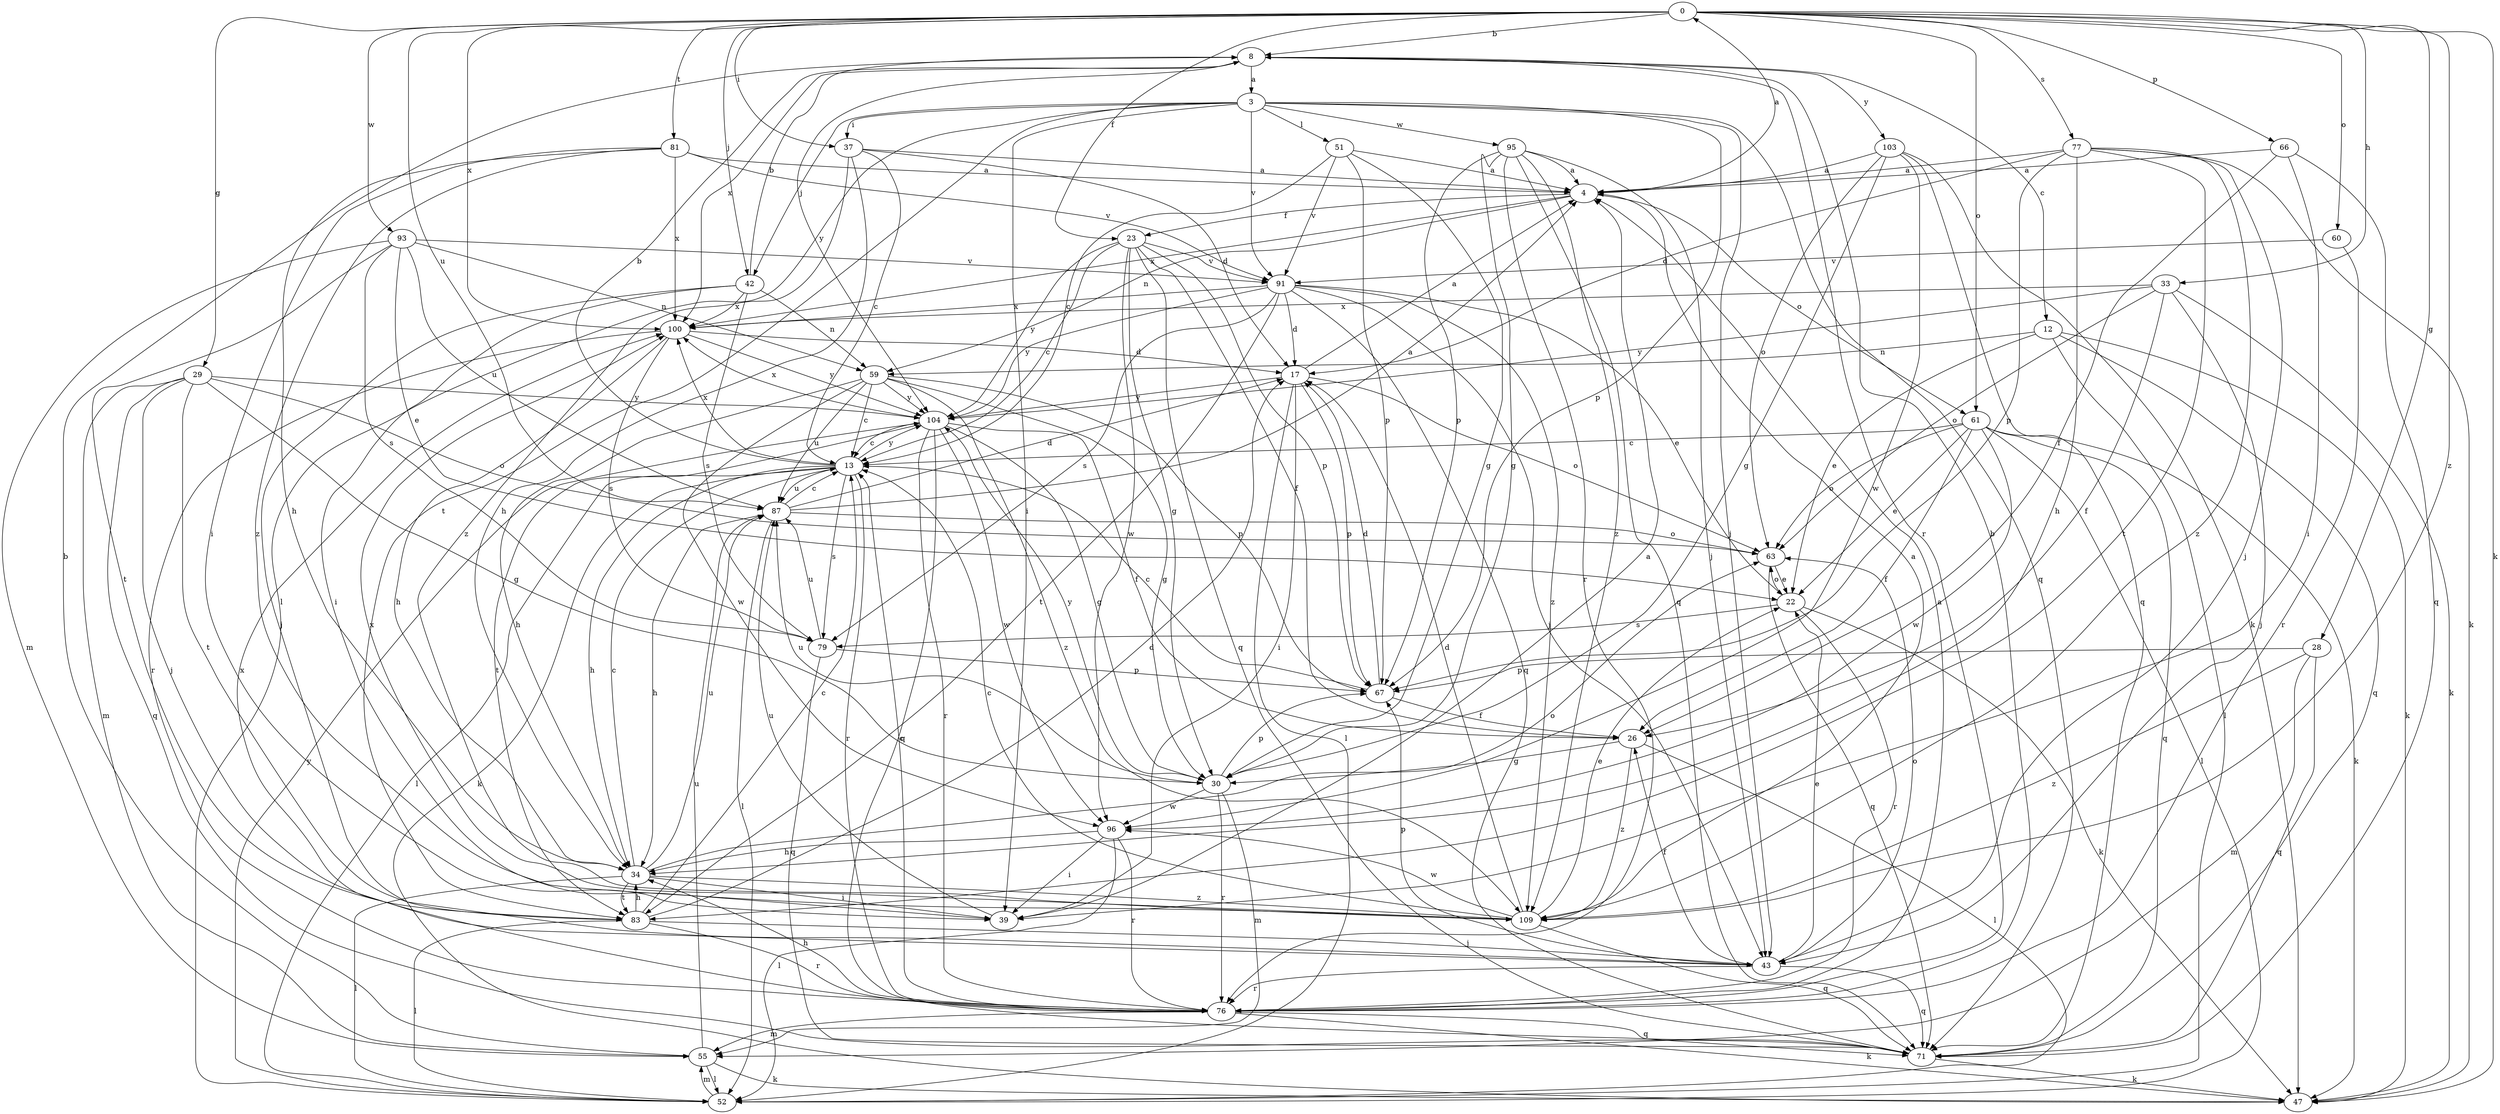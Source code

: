 strict digraph  {
0;
3;
4;
8;
12;
13;
17;
22;
23;
26;
28;
29;
30;
33;
34;
37;
39;
42;
43;
47;
51;
52;
55;
59;
60;
61;
63;
66;
67;
71;
76;
77;
79;
81;
83;
87;
91;
93;
95;
96;
100;
103;
104;
109;
0 -> 8  [label=b];
0 -> 23  [label=f];
0 -> 28  [label=g];
0 -> 29  [label=g];
0 -> 33  [label=h];
0 -> 37  [label=i];
0 -> 42  [label=j];
0 -> 47  [label=k];
0 -> 60  [label=o];
0 -> 61  [label=o];
0 -> 66  [label=p];
0 -> 77  [label=s];
0 -> 81  [label=t];
0 -> 87  [label=u];
0 -> 93  [label=w];
0 -> 100  [label=x];
0 -> 109  [label=z];
3 -> 37  [label=i];
3 -> 39  [label=i];
3 -> 42  [label=j];
3 -> 43  [label=j];
3 -> 51  [label=l];
3 -> 52  [label=l];
3 -> 67  [label=p];
3 -> 71  [label=q];
3 -> 83  [label=t];
3 -> 91  [label=v];
3 -> 95  [label=w];
4 -> 0  [label=a];
4 -> 23  [label=f];
4 -> 59  [label=n];
4 -> 61  [label=o];
4 -> 100  [label=x];
8 -> 3  [label=a];
8 -> 12  [label=c];
8 -> 76  [label=r];
8 -> 100  [label=x];
8 -> 103  [label=y];
8 -> 104  [label=y];
12 -> 22  [label=e];
12 -> 47  [label=k];
12 -> 52  [label=l];
12 -> 59  [label=n];
12 -> 71  [label=q];
13 -> 8  [label=b];
13 -> 34  [label=h];
13 -> 47  [label=k];
13 -> 52  [label=l];
13 -> 76  [label=r];
13 -> 79  [label=s];
13 -> 87  [label=u];
13 -> 100  [label=x];
13 -> 104  [label=y];
17 -> 4  [label=a];
17 -> 39  [label=i];
17 -> 52  [label=l];
17 -> 63  [label=o];
17 -> 67  [label=p];
17 -> 104  [label=y];
22 -> 47  [label=k];
22 -> 63  [label=o];
22 -> 76  [label=r];
22 -> 79  [label=s];
23 -> 13  [label=c];
23 -> 26  [label=f];
23 -> 30  [label=g];
23 -> 67  [label=p];
23 -> 71  [label=q];
23 -> 91  [label=v];
23 -> 96  [label=w];
23 -> 104  [label=y];
26 -> 30  [label=g];
26 -> 52  [label=l];
26 -> 109  [label=z];
28 -> 55  [label=m];
28 -> 67  [label=p];
28 -> 71  [label=q];
28 -> 109  [label=z];
29 -> 30  [label=g];
29 -> 43  [label=j];
29 -> 55  [label=m];
29 -> 63  [label=o];
29 -> 71  [label=q];
29 -> 83  [label=t];
29 -> 104  [label=y];
30 -> 55  [label=m];
30 -> 67  [label=p];
30 -> 76  [label=r];
30 -> 87  [label=u];
30 -> 96  [label=w];
30 -> 104  [label=y];
33 -> 26  [label=f];
33 -> 43  [label=j];
33 -> 47  [label=k];
33 -> 63  [label=o];
33 -> 100  [label=x];
33 -> 104  [label=y];
34 -> 13  [label=c];
34 -> 39  [label=i];
34 -> 52  [label=l];
34 -> 63  [label=o];
34 -> 83  [label=t];
34 -> 87  [label=u];
34 -> 109  [label=z];
37 -> 4  [label=a];
37 -> 13  [label=c];
37 -> 17  [label=d];
37 -> 34  [label=h];
37 -> 109  [label=z];
39 -> 4  [label=a];
39 -> 87  [label=u];
42 -> 8  [label=b];
42 -> 39  [label=i];
42 -> 43  [label=j];
42 -> 59  [label=n];
42 -> 79  [label=s];
42 -> 100  [label=x];
43 -> 22  [label=e];
43 -> 26  [label=f];
43 -> 63  [label=o];
43 -> 67  [label=p];
43 -> 71  [label=q];
43 -> 76  [label=r];
51 -> 4  [label=a];
51 -> 13  [label=c];
51 -> 30  [label=g];
51 -> 67  [label=p];
51 -> 91  [label=v];
52 -> 55  [label=m];
52 -> 104  [label=y];
55 -> 8  [label=b];
55 -> 47  [label=k];
55 -> 52  [label=l];
55 -> 87  [label=u];
59 -> 13  [label=c];
59 -> 30  [label=g];
59 -> 34  [label=h];
59 -> 67  [label=p];
59 -> 87  [label=u];
59 -> 96  [label=w];
59 -> 104  [label=y];
59 -> 109  [label=z];
60 -> 76  [label=r];
60 -> 91  [label=v];
61 -> 13  [label=c];
61 -> 22  [label=e];
61 -> 26  [label=f];
61 -> 47  [label=k];
61 -> 52  [label=l];
61 -> 63  [label=o];
61 -> 71  [label=q];
61 -> 96  [label=w];
63 -> 22  [label=e];
63 -> 71  [label=q];
66 -> 4  [label=a];
66 -> 26  [label=f];
66 -> 39  [label=i];
66 -> 71  [label=q];
67 -> 13  [label=c];
67 -> 17  [label=d];
67 -> 26  [label=f];
71 -> 47  [label=k];
76 -> 4  [label=a];
76 -> 8  [label=b];
76 -> 13  [label=c];
76 -> 34  [label=h];
76 -> 47  [label=k];
76 -> 55  [label=m];
76 -> 71  [label=q];
76 -> 100  [label=x];
77 -> 4  [label=a];
77 -> 17  [label=d];
77 -> 34  [label=h];
77 -> 43  [label=j];
77 -> 47  [label=k];
77 -> 67  [label=p];
77 -> 83  [label=t];
77 -> 109  [label=z];
79 -> 67  [label=p];
79 -> 71  [label=q];
79 -> 87  [label=u];
81 -> 4  [label=a];
81 -> 34  [label=h];
81 -> 39  [label=i];
81 -> 91  [label=v];
81 -> 100  [label=x];
81 -> 109  [label=z];
83 -> 13  [label=c];
83 -> 17  [label=d];
83 -> 34  [label=h];
83 -> 43  [label=j];
83 -> 52  [label=l];
83 -> 76  [label=r];
87 -> 4  [label=a];
87 -> 13  [label=c];
87 -> 17  [label=d];
87 -> 34  [label=h];
87 -> 52  [label=l];
87 -> 63  [label=o];
91 -> 17  [label=d];
91 -> 22  [label=e];
91 -> 43  [label=j];
91 -> 71  [label=q];
91 -> 79  [label=s];
91 -> 83  [label=t];
91 -> 100  [label=x];
91 -> 104  [label=y];
91 -> 109  [label=z];
93 -> 22  [label=e];
93 -> 55  [label=m];
93 -> 59  [label=n];
93 -> 79  [label=s];
93 -> 83  [label=t];
93 -> 87  [label=u];
93 -> 91  [label=v];
95 -> 4  [label=a];
95 -> 30  [label=g];
95 -> 43  [label=j];
95 -> 67  [label=p];
95 -> 71  [label=q];
95 -> 76  [label=r];
95 -> 109  [label=z];
96 -> 34  [label=h];
96 -> 39  [label=i];
96 -> 52  [label=l];
96 -> 76  [label=r];
100 -> 17  [label=d];
100 -> 34  [label=h];
100 -> 76  [label=r];
100 -> 79  [label=s];
100 -> 104  [label=y];
103 -> 4  [label=a];
103 -> 30  [label=g];
103 -> 47  [label=k];
103 -> 63  [label=o];
103 -> 71  [label=q];
103 -> 96  [label=w];
104 -> 13  [label=c];
104 -> 26  [label=f];
104 -> 30  [label=g];
104 -> 71  [label=q];
104 -> 76  [label=r];
104 -> 83  [label=t];
104 -> 96  [label=w];
104 -> 100  [label=x];
109 -> 4  [label=a];
109 -> 13  [label=c];
109 -> 17  [label=d];
109 -> 22  [label=e];
109 -> 71  [label=q];
109 -> 96  [label=w];
109 -> 100  [label=x];
}
